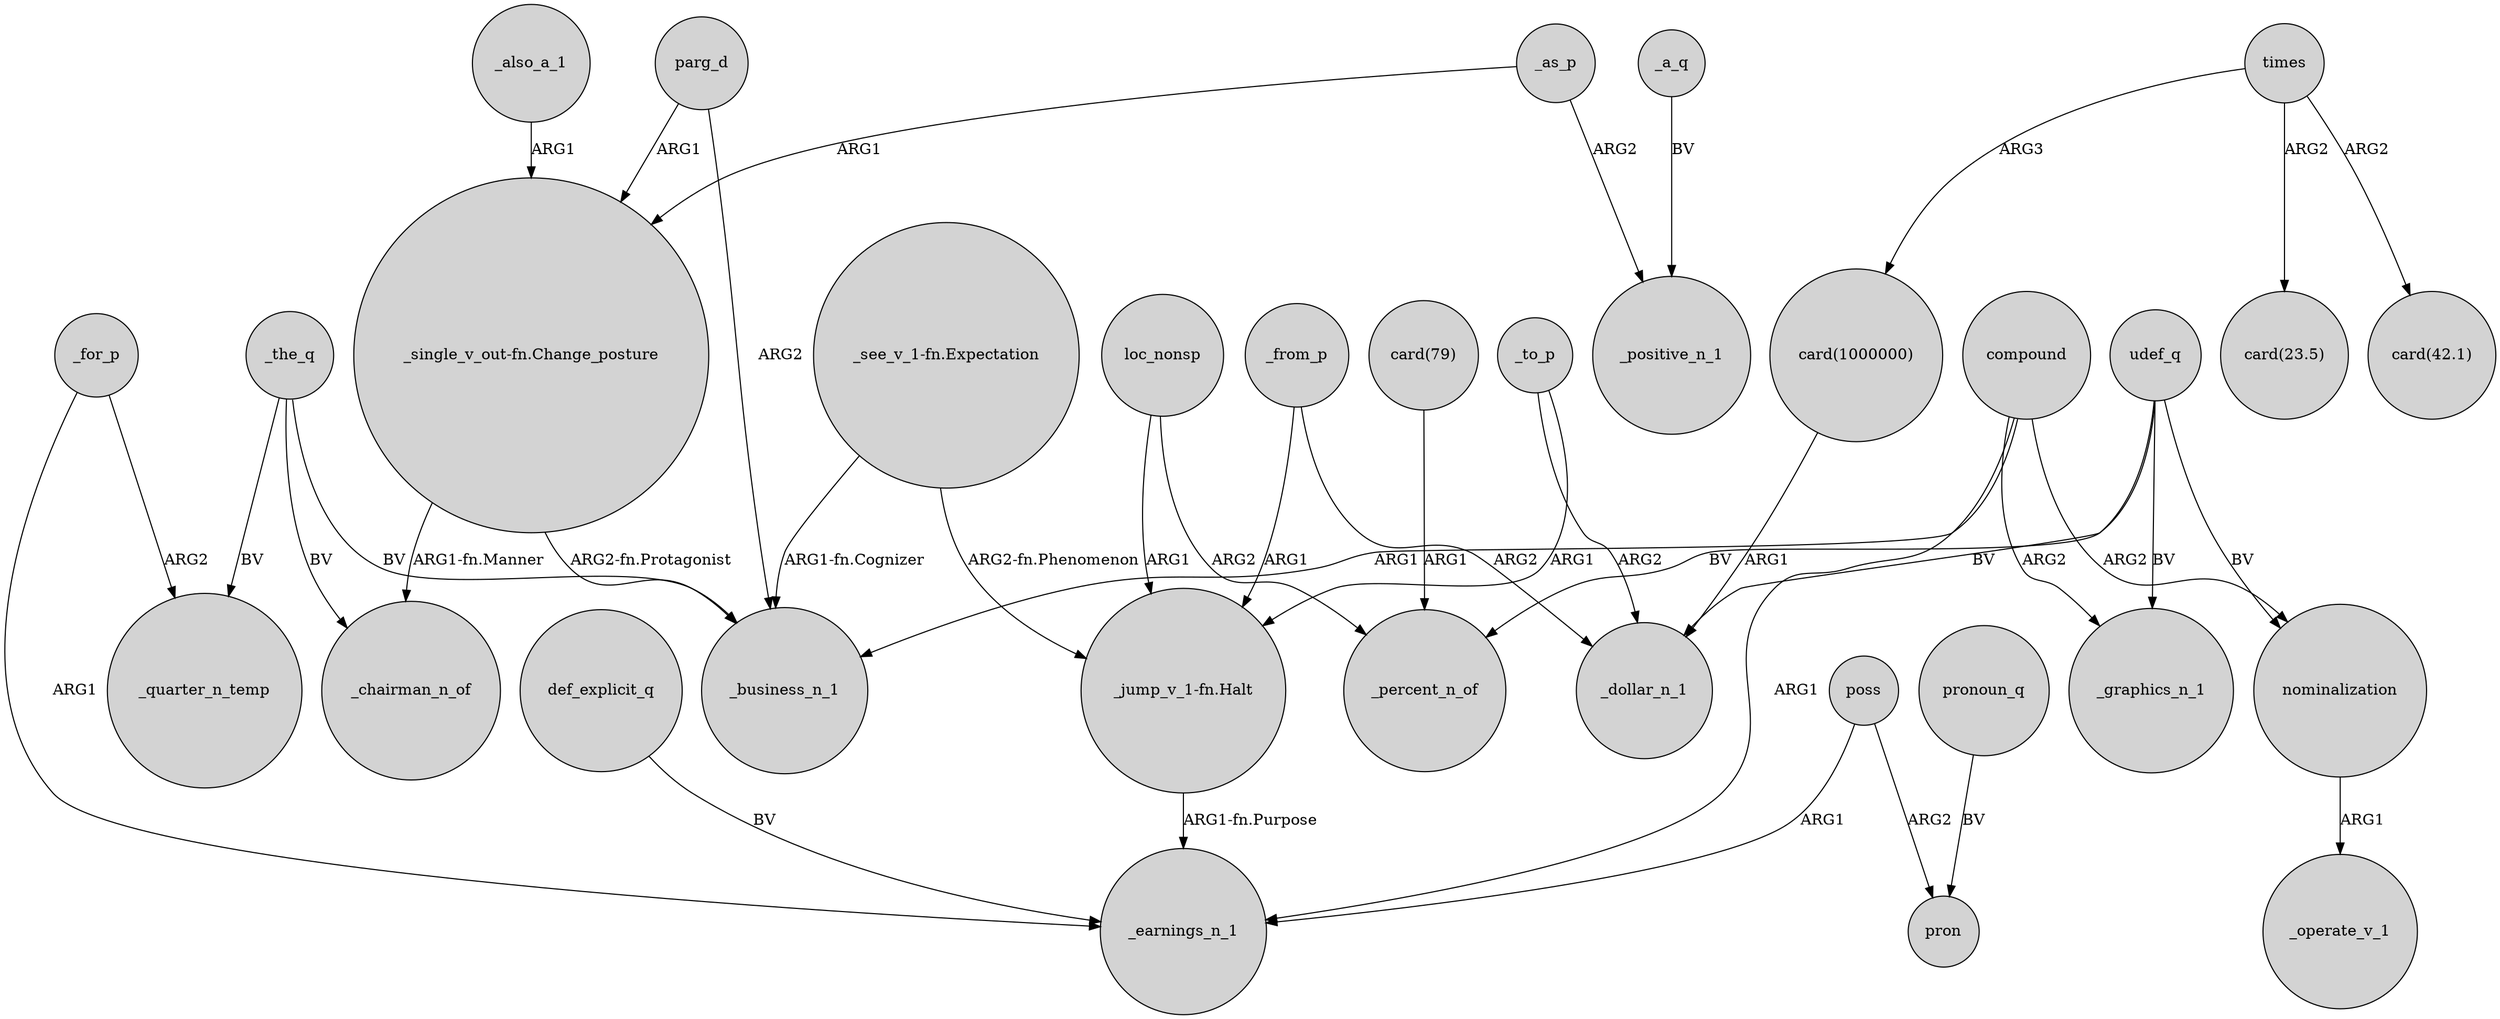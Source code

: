 digraph {
	node [shape=circle style=filled]
	"_single_v_out-fn.Change_posture" -> _chairman_n_of [label="ARG1-fn.Manner"]
	_as_p -> _positive_n_1 [label=ARG2]
	udef_q -> _graphics_n_1 [label=BV]
	_the_q -> _quarter_n_temp [label=BV]
	udef_q -> nominalization [label=BV]
	loc_nonsp -> "_jump_v_1-fn.Halt" [label=ARG1]
	_the_q -> _business_n_1 [label=BV]
	nominalization -> _operate_v_1 [label=ARG1]
	times -> "card(1000000)" [label=ARG3]
	parg_d -> _business_n_1 [label=ARG2]
	_to_p -> _dollar_n_1 [label=ARG2]
	_from_p -> "_jump_v_1-fn.Halt" [label=ARG1]
	times -> "card(23.5)" [label=ARG2]
	compound -> nominalization [label=ARG2]
	_also_a_1 -> "_single_v_out-fn.Change_posture" [label=ARG1]
	pronoun_q -> pron [label=BV]
	poss -> pron [label=ARG2]
	"card(79)" -> _percent_n_of [label=ARG1]
	_for_p -> _quarter_n_temp [label=ARG2]
	times -> "card(42.1)" [label=ARG2]
	udef_q -> _percent_n_of [label=BV]
	compound -> _graphics_n_1 [label=ARG2]
	def_explicit_q -> _earnings_n_1 [label=BV]
	udef_q -> _dollar_n_1 [label=BV]
	poss -> _earnings_n_1 [label=ARG1]
	"_single_v_out-fn.Change_posture" -> _business_n_1 [label="ARG2-fn.Protagonist"]
	"card(1000000)" -> _dollar_n_1 [label=ARG1]
	_a_q -> _positive_n_1 [label=BV]
	"_jump_v_1-fn.Halt" -> _earnings_n_1 [label="ARG1-fn.Purpose"]
	parg_d -> "_single_v_out-fn.Change_posture" [label=ARG1]
	_as_p -> "_single_v_out-fn.Change_posture" [label=ARG1]
	"_see_v_1-fn.Expectation" -> _business_n_1 [label="ARG1-fn.Cognizer"]
	_for_p -> _earnings_n_1 [label=ARG1]
	compound -> _earnings_n_1 [label=ARG1]
	_the_q -> _chairman_n_of [label=BV]
	"_see_v_1-fn.Expectation" -> "_jump_v_1-fn.Halt" [label="ARG2-fn.Phenomenon"]
	compound -> _business_n_1 [label=ARG1]
	_from_p -> _dollar_n_1 [label=ARG2]
	_to_p -> "_jump_v_1-fn.Halt" [label=ARG1]
	loc_nonsp -> _percent_n_of [label=ARG2]
}
